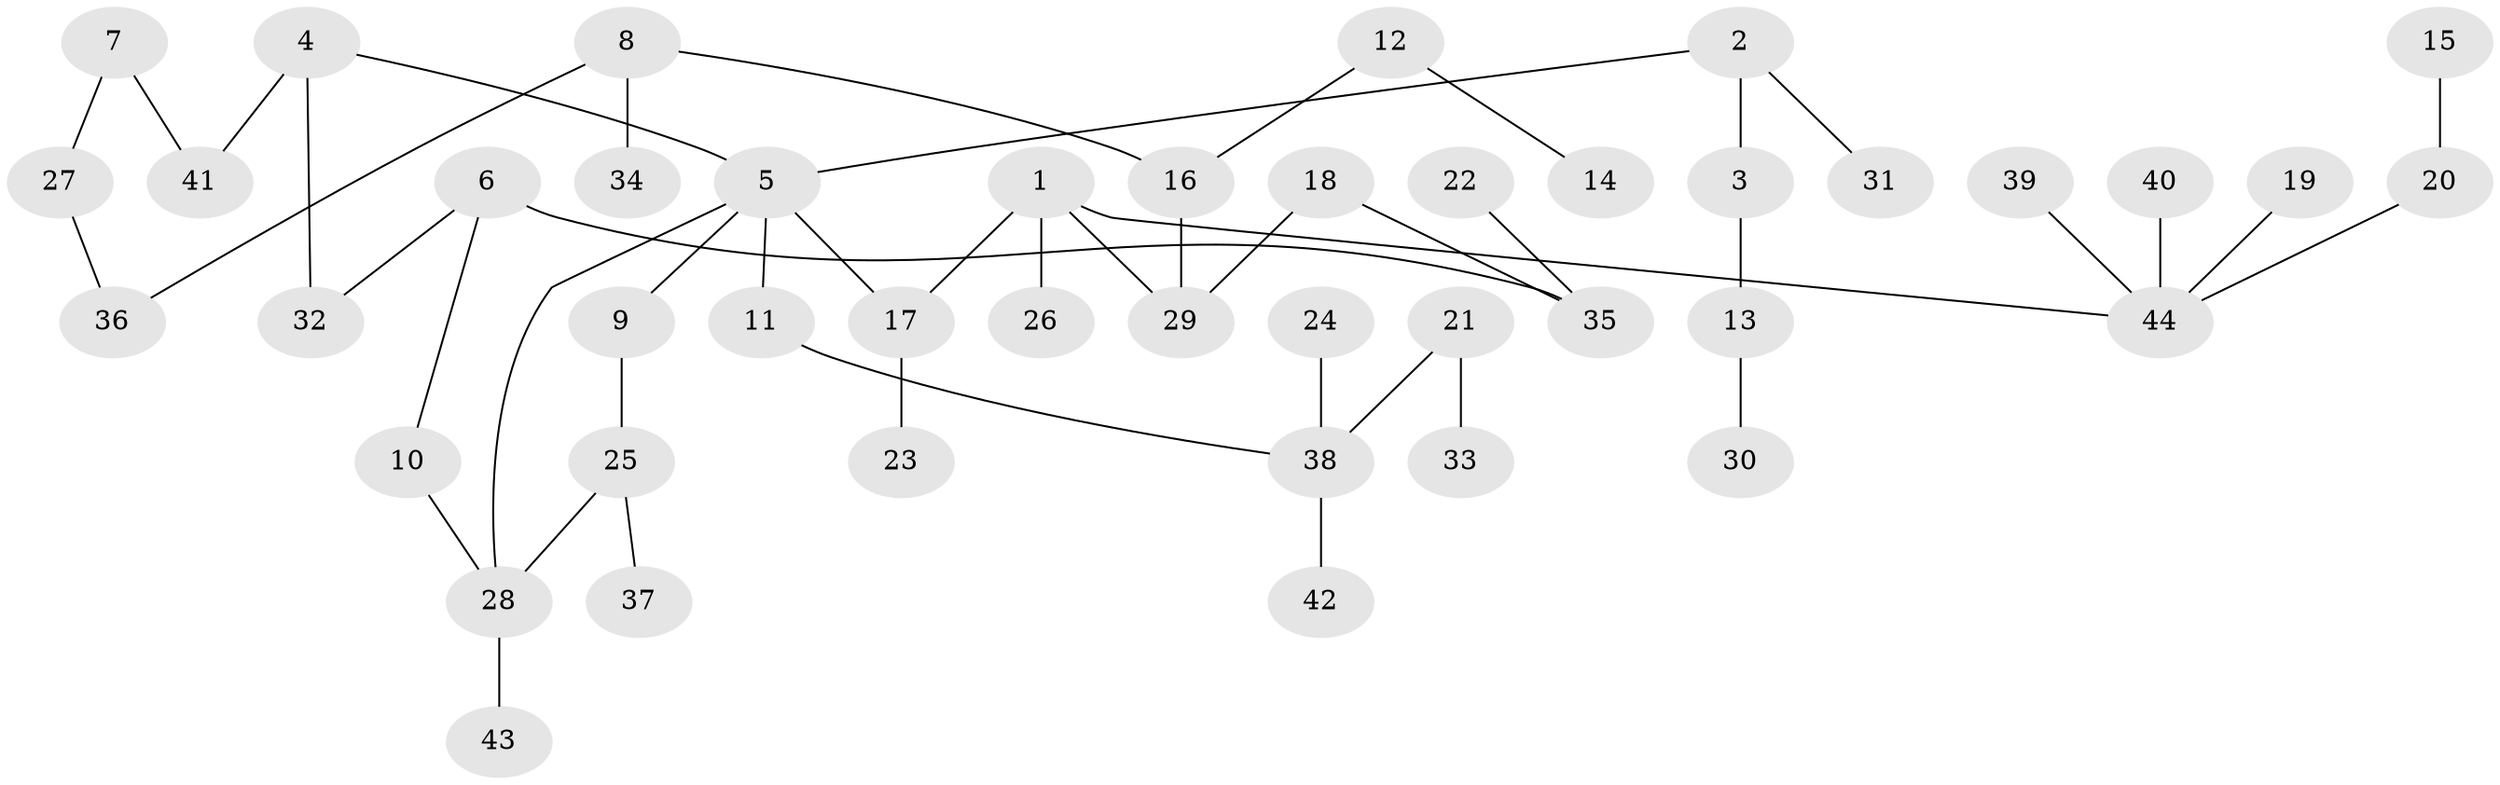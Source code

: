 // original degree distribution, {7: 0.022988505747126436, 4: 0.11494252873563218, 6: 0.011494252873563218, 3: 0.14942528735632185, 2: 0.1839080459770115, 1: 0.5057471264367817, 5: 0.011494252873563218}
// Generated by graph-tools (version 1.1) at 2025/01/03/09/25 03:01:01]
// undirected, 44 vertices, 47 edges
graph export_dot {
graph [start="1"]
  node [color=gray90,style=filled];
  1;
  2;
  3;
  4;
  5;
  6;
  7;
  8;
  9;
  10;
  11;
  12;
  13;
  14;
  15;
  16;
  17;
  18;
  19;
  20;
  21;
  22;
  23;
  24;
  25;
  26;
  27;
  28;
  29;
  30;
  31;
  32;
  33;
  34;
  35;
  36;
  37;
  38;
  39;
  40;
  41;
  42;
  43;
  44;
  1 -- 17 [weight=1.0];
  1 -- 26 [weight=1.0];
  1 -- 29 [weight=1.0];
  1 -- 44 [weight=1.0];
  2 -- 3 [weight=1.0];
  2 -- 5 [weight=1.0];
  2 -- 31 [weight=1.0];
  3 -- 13 [weight=1.0];
  4 -- 5 [weight=1.0];
  4 -- 32 [weight=1.0];
  4 -- 41 [weight=1.0];
  5 -- 9 [weight=1.0];
  5 -- 11 [weight=1.0];
  5 -- 17 [weight=1.0];
  5 -- 28 [weight=1.0];
  6 -- 10 [weight=1.0];
  6 -- 32 [weight=1.0];
  6 -- 35 [weight=1.0];
  7 -- 27 [weight=1.0];
  7 -- 41 [weight=1.0];
  8 -- 16 [weight=1.0];
  8 -- 34 [weight=1.0];
  8 -- 36 [weight=1.0];
  9 -- 25 [weight=1.0];
  10 -- 28 [weight=1.0];
  11 -- 38 [weight=1.0];
  12 -- 14 [weight=1.0];
  12 -- 16 [weight=1.0];
  13 -- 30 [weight=1.0];
  15 -- 20 [weight=1.0];
  16 -- 29 [weight=1.0];
  17 -- 23 [weight=1.0];
  18 -- 29 [weight=1.0];
  18 -- 35 [weight=1.0];
  19 -- 44 [weight=1.0];
  20 -- 44 [weight=1.0];
  21 -- 33 [weight=1.0];
  21 -- 38 [weight=1.0];
  22 -- 35 [weight=1.0];
  24 -- 38 [weight=1.0];
  25 -- 28 [weight=1.0];
  25 -- 37 [weight=1.0];
  27 -- 36 [weight=1.0];
  28 -- 43 [weight=1.0];
  38 -- 42 [weight=1.0];
  39 -- 44 [weight=1.0];
  40 -- 44 [weight=1.0];
}
